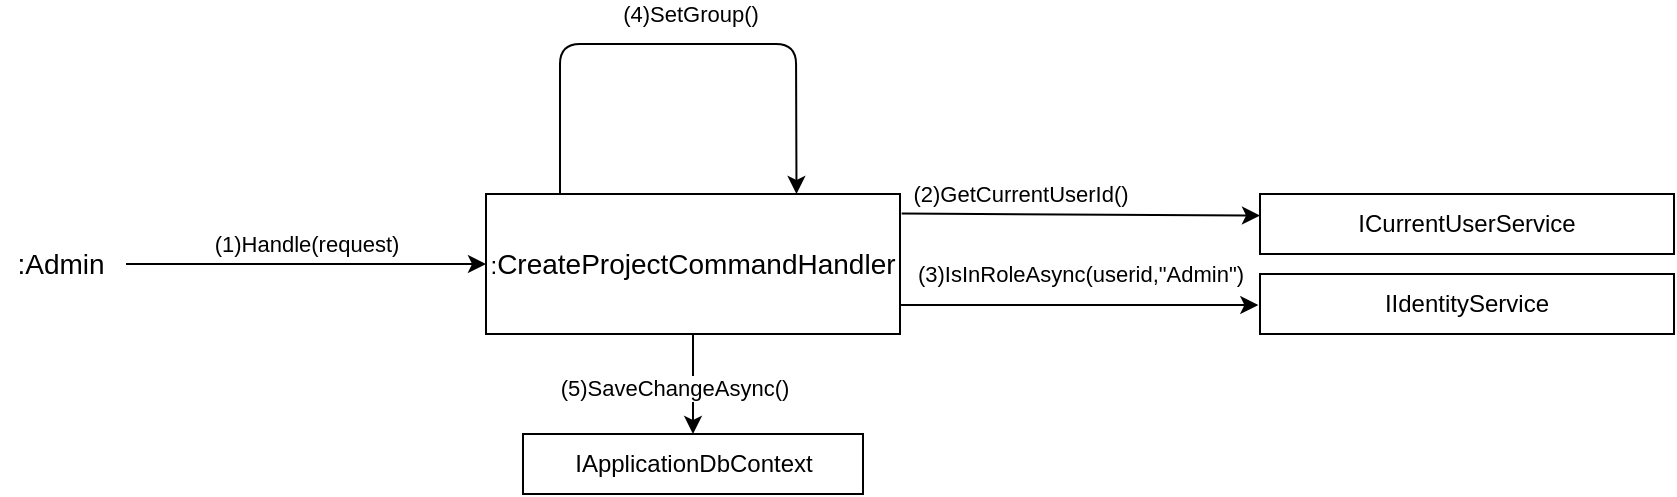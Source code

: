 <mxfile version="13.6.2" type="device"><diagram id="gHsJvJb7qj4NW8MDAA8u" name="Page-1"><mxGraphModel dx="875" dy="821" grid="1" gridSize="10" guides="1" tooltips="1" connect="1" arrows="1" fold="1" page="1" pageScale="1" pageWidth="827" pageHeight="1169" math="0" shadow="0"><root><mxCell id="0"/><mxCell id="1" parent="0"/><mxCell id="y_8neiA0ZaxTHjdguVGy-1" value=":&lt;span style=&quot;font-size: 14px&quot;&gt;CreateProjectCommandHandler&lt;/span&gt;" style="rounded=0;whiteSpace=wrap;html=1;" parent="1" vertex="1"><mxGeometry x="393" y="110" width="207" height="70" as="geometry"/></mxCell><mxCell id="y_8neiA0ZaxTHjdguVGy-2" value="(1)Handle(request)" style="endArrow=classic;html=1;entryX=0;entryY=0.5;entryDx=0;entryDy=0;" parent="1" target="y_8neiA0ZaxTHjdguVGy-1" edge="1"><mxGeometry y="10" width="50" height="50" relative="1" as="geometry"><mxPoint x="213" y="145" as="sourcePoint"/><mxPoint x="392.0" y="122.08" as="targetPoint"/><mxPoint as="offset"/></mxGeometry></mxCell><mxCell id="y_8neiA0ZaxTHjdguVGy-3" value=":Admin" style="text;html=1;align=center;verticalAlign=middle;resizable=0;points=[];autosize=1;fontSize=14;" parent="1" vertex="1"><mxGeometry x="150" y="135" width="60" height="20" as="geometry"/></mxCell><mxCell id="y_8neiA0ZaxTHjdguVGy-4" value="IApplicationDbContext" style="rounded=0;whiteSpace=wrap;html=1;" parent="1" vertex="1"><mxGeometry x="411.5" y="230" width="170" height="30" as="geometry"/></mxCell><mxCell id="y_8neiA0ZaxTHjdguVGy-6" value="&lt;span&gt;ICurrentUserService&lt;/span&gt;" style="rounded=0;whiteSpace=wrap;html=1;" parent="1" vertex="1"><mxGeometry x="780" y="110" width="207" height="30" as="geometry"/></mxCell><mxCell id="y_8neiA0ZaxTHjdguVGy-21" value="&lt;span style=&quot;color: rgb(0 , 0 , 0) ; font-family: &amp;#34;helvetica&amp;#34; ; font-size: 11px ; font-style: normal ; font-weight: 400 ; letter-spacing: normal ; text-align: center ; text-indent: 0px ; text-transform: none ; word-spacing: 0px ; background-color: rgb(255 , 255 , 255) ; display: inline ; float: none&quot;&gt;(2)GetCurrentUserId()&lt;/span&gt;" style="endArrow=classic;html=1;exitX=1.004;exitY=0.14;exitDx=0;exitDy=0;entryX=0;entryY=0.36;entryDx=0;entryDy=0;entryPerimeter=0;exitPerimeter=0;" parent="1" source="y_8neiA0ZaxTHjdguVGy-1" target="y_8neiA0ZaxTHjdguVGy-6" edge="1"><mxGeometry x="-0.34" y="10" width="50" height="50" relative="1" as="geometry"><mxPoint x="580" y="150" as="sourcePoint"/><mxPoint x="700" y="145" as="targetPoint"/><Array as="points"/><mxPoint as="offset"/></mxGeometry></mxCell><mxCell id="y_8neiA0ZaxTHjdguVGy-42" value="&lt;span style=&quot;color: rgb(0 , 0 , 0) ; font-family: &amp;#34;helvetica&amp;#34; ; font-size: 11px ; font-style: normal ; font-weight: 400 ; letter-spacing: normal ; text-align: center ; text-indent: 0px ; text-transform: none ; word-spacing: 0px ; background-color: rgb(255 , 255 , 255) ; display: inline ; float: none&quot;&gt;(4)SetGroup()&lt;/span&gt;" style="endArrow=classic;html=1;exitX=1;exitY=0;exitDx=0;exitDy=0;entryX=0.75;entryY=0;entryDx=0;entryDy=0;" parent="1" target="y_8neiA0ZaxTHjdguVGy-1" edge="1"><mxGeometry x="0.041" y="15" width="50" height="50" relative="1" as="geometry"><mxPoint x="430" y="110.0" as="sourcePoint"/><mxPoint x="633.532" y="35.3" as="targetPoint"/><Array as="points"><mxPoint x="430" y="35"/><mxPoint x="548" y="35"/></Array><mxPoint as="offset"/></mxGeometry></mxCell><mxCell id="y_8neiA0ZaxTHjdguVGy-47" value="(5)SaveChangeAsync()" style="endArrow=classic;html=1;exitX=0.5;exitY=1;exitDx=0;exitDy=0;entryX=0.5;entryY=0;entryDx=0;entryDy=0;" parent="1" source="y_8neiA0ZaxTHjdguVGy-1" edge="1" target="y_8neiA0ZaxTHjdguVGy-4"><mxGeometry x="0.054" y="-10" width="50" height="50" relative="1" as="geometry"><mxPoint x="500" y="200" as="sourcePoint"/><mxPoint x="281" y="380" as="targetPoint"/><Array as="points"/><mxPoint as="offset"/></mxGeometry></mxCell><mxCell id="vP-v5SNxFc8B5x7O_6Fm-1" value="&lt;span&gt;IIdentityService&lt;/span&gt;" style="rounded=0;whiteSpace=wrap;html=1;" vertex="1" parent="1"><mxGeometry x="780" y="150" width="207" height="30" as="geometry"/></mxCell><mxCell id="vP-v5SNxFc8B5x7O_6Fm-2" value="&lt;span style=&quot;color: rgb(0 , 0 , 0) ; font-family: &amp;#34;helvetica&amp;#34; ; font-size: 11px ; font-style: normal ; font-weight: 400 ; letter-spacing: normal ; text-align: center ; text-indent: 0px ; text-transform: none ; word-spacing: 0px ; background-color: rgb(255 , 255 , 255) ; display: inline ; float: none&quot;&gt;(3)IsInRoleAsync(userid,&quot;Admin&quot;)&lt;/span&gt;" style="endArrow=classic;html=1;exitX=1;exitY=0.793;exitDx=0;exitDy=0;entryX=0;entryY=0.36;entryDx=0;entryDy=0;entryPerimeter=0;exitPerimeter=0;" edge="1" parent="1" source="y_8neiA0ZaxTHjdguVGy-1"><mxGeometry x="0.005" y="16" width="50" height="50" relative="1" as="geometry"><mxPoint x="599.998" y="164.5" as="sourcePoint"/><mxPoint x="779.17" y="165.5" as="targetPoint"/><Array as="points"/><mxPoint as="offset"/></mxGeometry></mxCell></root></mxGraphModel></diagram></mxfile>